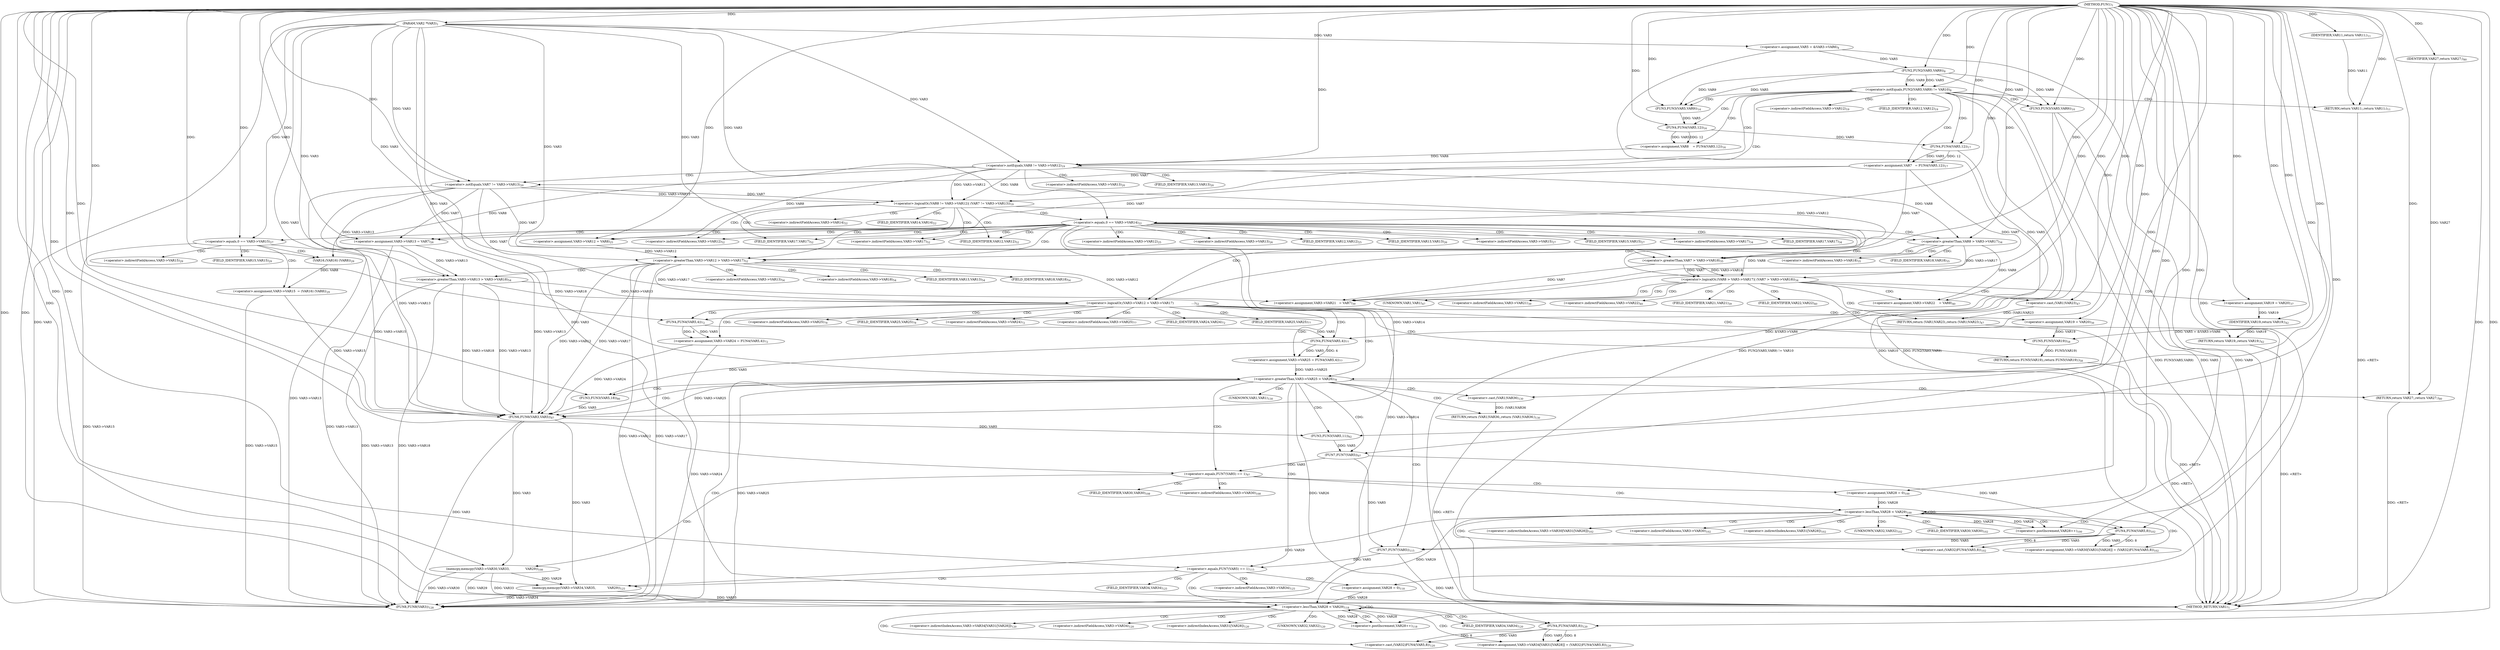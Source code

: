 digraph "FUN1" {  
"8" [label = <(METHOD,FUN1)<SUB>1</SUB>> ]
"265" [label = <(METHOD_RETURN,VAR1)<SUB>1</SUB>> ]
"9" [label = <(PARAM,VAR2 *VAR3)<SUB>1</SUB>> ]
"12" [label = <(&lt;operator&gt;.assignment,VAR5 = &amp;VAR3-&gt;VAR6)<SUB>4</SUB>> ]
"32" [label = <(FUN3,FUN3(VAR5,VAR9))<SUB>14</SUB>> ]
"35" [label = <(&lt;operator&gt;.assignment,VAR8    = FUN4(VAR5,12))<SUB>16</SUB>> ]
"40" [label = <(&lt;operator&gt;.assignment,VAR7   = FUN4(VAR5,12))<SUB>17</SUB>> ]
"149" [label = <(&lt;operator&gt;.assignment,VAR3-&gt;VAR24 = FUN4(VAR5,4))<SUB>72</SUB>> ]
"156" [label = <(&lt;operator&gt;.assignment,VAR3-&gt;VAR25 = FUN4(VAR5,4))<SUB>77</SUB>> ]
"172" [label = <(FUN3,FUN3(VAR5,18))<SUB>86</SUB>> ]
"175" [label = <(FUN6,FUN6(VAR3,VAR5))<SUB>87</SUB>> ]
"178" [label = <(FUN3,FUN3(VAR5,11))<SUB>92</SUB>> ]
"259" [label = <(FUN8,FUN8(VAR3))<SUB>128</SUB>> ]
"261" [label = <(RETURN,return (VAR1)VAR36;,return (VAR1)VAR36;)<SUB>130</SUB>> ]
"21" [label = <(&lt;operator&gt;.notEquals,FUN2(VAR5,VAR9) != VAR10)<SUB>8</SUB>> ]
"46" [label = <(&lt;operator&gt;.logicalOr,(VAR8 != VAR3-&gt;VAR12)
| (VAR7 != VAR3-&gt;VAR13))<SUB>19</SUB>> ]
"126" [label = <(&lt;operator&gt;.logicalOr,(VAR3-&gt;VAR12 &gt; VAR3-&gt;VAR17)

                  ...)<SUB>52</SUB>> ]
"164" [label = <(&lt;operator&gt;.greaterThan,VAR3-&gt;VAR25 &gt; VAR26)<SUB>78</SUB>> ]
"182" [label = <(&lt;operator&gt;.equals,FUN7(VAR5) == 1)<SUB>97</SUB>> ]
"221" [label = <(&lt;operator&gt;.equals,FUN7(VAR5) == 1)<SUB>115</SUB>> ]
"262" [label = <(&lt;operator&gt;.cast,(VAR1)VAR36)<SUB>130</SUB>> ]
"27" [label = <(FUN3,FUN3(VAR5,VAR9))<SUB>10</SUB>> ]
"30" [label = <(RETURN,return VAR11;,return VAR11;)<SUB>11</SUB>> ]
"37" [label = <(FUN4,FUN4(VAR5,12))<SUB>16</SUB>> ]
"42" [label = <(FUN4,FUN4(VAR5,12))<SUB>17</SUB>> ]
"143" [label = <(&lt;operator&gt;.assignment,VAR19 = VAR20)<SUB>56</SUB>> ]
"146" [label = <(RETURN,return FUN5(VAR19);,return FUN5(VAR19);)<SUB>58</SUB>> ]
"153" [label = <(FUN4,FUN4(VAR5,4))<SUB>72</SUB>> ]
"160" [label = <(FUN4,FUN4(VAR5,4))<SUB>77</SUB>> ]
"170" [label = <(RETURN,return VAR27;,return VAR27;)<SUB>80</SUB>> ]
"22" [label = <(FUN2,FUN2(VAR5,VAR9))<SUB>8</SUB>> ]
"31" [label = <(IDENTIFIER,VAR11,return VAR11;)<SUB>11</SUB>> ]
"47" [label = <(&lt;operator&gt;.notEquals,VAR8 != VAR3-&gt;VAR12)<SUB>19</SUB>> ]
"52" [label = <(&lt;operator&gt;.notEquals,VAR7 != VAR3-&gt;VAR13)<SUB>20</SUB>> ]
"59" [label = <(&lt;operator&gt;.equals,0 == VAR3-&gt;VAR14)<SUB>22</SUB>> ]
"127" [label = <(&lt;operator&gt;.greaterThan,VAR3-&gt;VAR12 &gt; VAR3-&gt;VAR17)<SUB>52</SUB>> ]
"134" [label = <(&lt;operator&gt;.greaterThan,VAR3-&gt;VAR13 &gt; VAR3-&gt;VAR18)<SUB>54</SUB>> ]
"147" [label = <(FUN5,FUN5(VAR19))<SUB>58</SUB>> ]
"171" [label = <(IDENTIFIER,VAR27,return VAR27;)<SUB>80</SUB>> ]
"183" [label = <(FUN7,FUN7(VAR5))<SUB>97</SUB>> ]
"193" [label = <(&lt;operator&gt;.lessThan,VAR28 &lt; VAR29)<SUB>100</SUB>> ]
"196" [label = <(&lt;operator&gt;.postIncrement,VAR28++)<SUB>100</SUB>> ]
"214" [label = <(memcpy,memcpy(VAR3-&gt;VAR30,VAR33,
                VAR29))<SUB>108</SUB>> ]
"222" [label = <(FUN7,FUN7(VAR5))<SUB>115</SUB>> ]
"232" [label = <(&lt;operator&gt;.lessThan,VAR28 &lt; VAR29)<SUB>118</SUB>> ]
"235" [label = <(&lt;operator&gt;.postIncrement,VAR28++)<SUB>118</SUB>> ]
"253" [label = <(memcpy,memcpy(VAR3-&gt;VAR34,VAR35,
            VAR29))<SUB>125</SUB>> ]
"65" [label = <(&lt;operator&gt;.assignment,VAR3-&gt;VAR12 = VAR8)<SUB>25</SUB>> ]
"70" [label = <(&lt;operator&gt;.assignment,VAR3-&gt;VAR13 = VAR7)<SUB>26</SUB>> ]
"190" [label = <(&lt;operator&gt;.assignment,VAR28 = 0)<SUB>100</SUB>> ]
"199" [label = <(&lt;operator&gt;.assignment,VAR3-&gt;VAR30[VAR31[VAR28]] = (VAR32)FUN4(VAR5,8))<SUB>102</SUB>> ]
"229" [label = <(&lt;operator&gt;.assignment,VAR28 = 0)<SUB>118</SUB>> ]
"238" [label = <(&lt;operator&gt;.assignment,VAR3-&gt;VAR34[VAR31[VAR28]] = (VAR32)FUN4(VAR5,8))<SUB>120</SUB>> ]
"76" [label = <(&lt;operator&gt;.equals,0 == VAR3-&gt;VAR15)<SUB>27</SUB>> ]
"82" [label = <(&lt;operator&gt;.assignment,VAR3-&gt;VAR15  = (VAR16) (VAR8))<SUB>29</SUB>> ]
"91" [label = <(&lt;operator&gt;.logicalOr,(VAR8 &gt; VAR3-&gt;VAR17)
| (VAR7 &gt; VAR3-&gt;VAR18))<SUB>34</SUB>> ]
"207" [label = <(&lt;operator&gt;.cast,(VAR32)FUN4(VAR5,8))<SUB>102</SUB>> ]
"246" [label = <(&lt;operator&gt;.cast,(VAR32)FUN4(VAR5,8))<SUB>120</SUB>> ]
"104" [label = <(&lt;operator&gt;.assignment,VAR19 = VAR20)<SUB>37</SUB>> ]
"107" [label = <(&lt;operator&gt;.assignment,VAR3-&gt;VAR21   = VAR7)<SUB>39</SUB>> ]
"112" [label = <(&lt;operator&gt;.assignment,VAR3-&gt;VAR22    = VAR8)<SUB>40</SUB>> ]
"117" [label = <(RETURN,return VAR19;,return VAR19;)<SUB>42</SUB>> ]
"209" [label = <(FUN4,FUN4(VAR5,8))<SUB>102</SUB>> ]
"248" [label = <(FUN4,FUN4(VAR5,8))<SUB>120</SUB>> ]
"86" [label = <(VAR16,(VAR16) (VAR8))<SUB>29</SUB>> ]
"92" [label = <(&lt;operator&gt;.greaterThan,VAR8 &gt; VAR3-&gt;VAR17)<SUB>34</SUB>> ]
"97" [label = <(&lt;operator&gt;.greaterThan,VAR7 &gt; VAR3-&gt;VAR18)<SUB>35</SUB>> ]
"118" [label = <(IDENTIFIER,VAR19,return VAR19;)<SUB>42</SUB>> ]
"121" [label = <(RETURN,return (VAR1)VAR23;,return (VAR1)VAR23;)<SUB>47</SUB>> ]
"122" [label = <(&lt;operator&gt;.cast,(VAR1)VAR23)<SUB>47</SUB>> ]
"150" [label = <(&lt;operator&gt;.indirectFieldAccess,VAR3-&gt;VAR24)<SUB>72</SUB>> ]
"157" [label = <(&lt;operator&gt;.indirectFieldAccess,VAR3-&gt;VAR25)<SUB>77</SUB>> ]
"152" [label = <(FIELD_IDENTIFIER,VAR24,VAR24)<SUB>72</SUB>> ]
"159" [label = <(FIELD_IDENTIFIER,VAR25,VAR25)<SUB>77</SUB>> ]
"165" [label = <(&lt;operator&gt;.indirectFieldAccess,VAR3-&gt;VAR25)<SUB>78</SUB>> ]
"263" [label = <(UNKNOWN,VAR1,VAR1)<SUB>130</SUB>> ]
"49" [label = <(&lt;operator&gt;.indirectFieldAccess,VAR3-&gt;VAR12)<SUB>19</SUB>> ]
"54" [label = <(&lt;operator&gt;.indirectFieldAccess,VAR3-&gt;VAR13)<SUB>20</SUB>> ]
"128" [label = <(&lt;operator&gt;.indirectFieldAccess,VAR3-&gt;VAR12)<SUB>52</SUB>> ]
"131" [label = <(&lt;operator&gt;.indirectFieldAccess,VAR3-&gt;VAR17)<SUB>52</SUB>> ]
"135" [label = <(&lt;operator&gt;.indirectFieldAccess,VAR3-&gt;VAR13)<SUB>54</SUB>> ]
"138" [label = <(&lt;operator&gt;.indirectFieldAccess,VAR3-&gt;VAR18)<SUB>54</SUB>> ]
"167" [label = <(FIELD_IDENTIFIER,VAR25,VAR25)<SUB>78</SUB>> ]
"51" [label = <(FIELD_IDENTIFIER,VAR12,VAR12)<SUB>19</SUB>> ]
"56" [label = <(FIELD_IDENTIFIER,VAR13,VAR13)<SUB>20</SUB>> ]
"61" [label = <(&lt;operator&gt;.indirectFieldAccess,VAR3-&gt;VAR14)<SUB>22</SUB>> ]
"130" [label = <(FIELD_IDENTIFIER,VAR12,VAR12)<SUB>52</SUB>> ]
"133" [label = <(FIELD_IDENTIFIER,VAR17,VAR17)<SUB>52</SUB>> ]
"137" [label = <(FIELD_IDENTIFIER,VAR13,VAR13)<SUB>54</SUB>> ]
"140" [label = <(FIELD_IDENTIFIER,VAR18,VAR18)<SUB>54</SUB>> ]
"215" [label = <(&lt;operator&gt;.indirectFieldAccess,VAR3-&gt;VAR30)<SUB>108</SUB>> ]
"254" [label = <(&lt;operator&gt;.indirectFieldAccess,VAR3-&gt;VAR34)<SUB>125</SUB>> ]
"63" [label = <(FIELD_IDENTIFIER,VAR14,VAR14)<SUB>22</SUB>> ]
"66" [label = <(&lt;operator&gt;.indirectFieldAccess,VAR3-&gt;VAR12)<SUB>25</SUB>> ]
"71" [label = <(&lt;operator&gt;.indirectFieldAccess,VAR3-&gt;VAR13)<SUB>26</SUB>> ]
"200" [label = <(&lt;operator&gt;.indirectIndexAccess,VAR3-&gt;VAR30[VAR31[VAR28]])<SUB>102</SUB>> ]
"217" [label = <(FIELD_IDENTIFIER,VAR30,VAR30)<SUB>108</SUB>> ]
"239" [label = <(&lt;operator&gt;.indirectIndexAccess,VAR3-&gt;VAR34[VAR31[VAR28]])<SUB>120</SUB>> ]
"256" [label = <(FIELD_IDENTIFIER,VAR34,VAR34)<SUB>125</SUB>> ]
"68" [label = <(FIELD_IDENTIFIER,VAR12,VAR12)<SUB>25</SUB>> ]
"73" [label = <(FIELD_IDENTIFIER,VAR13,VAR13)<SUB>26</SUB>> ]
"78" [label = <(&lt;operator&gt;.indirectFieldAccess,VAR3-&gt;VAR15)<SUB>27</SUB>> ]
"201" [label = <(&lt;operator&gt;.indirectFieldAccess,VAR3-&gt;VAR30)<SUB>102</SUB>> ]
"204" [label = <(&lt;operator&gt;.indirectIndexAccess,VAR31[VAR28])<SUB>102</SUB>> ]
"208" [label = <(UNKNOWN,VAR32,VAR32)<SUB>102</SUB>> ]
"240" [label = <(&lt;operator&gt;.indirectFieldAccess,VAR3-&gt;VAR34)<SUB>120</SUB>> ]
"243" [label = <(&lt;operator&gt;.indirectIndexAccess,VAR31[VAR28])<SUB>120</SUB>> ]
"247" [label = <(UNKNOWN,VAR32,VAR32)<SUB>120</SUB>> ]
"80" [label = <(FIELD_IDENTIFIER,VAR15,VAR15)<SUB>27</SUB>> ]
"83" [label = <(&lt;operator&gt;.indirectFieldAccess,VAR3-&gt;VAR15)<SUB>29</SUB>> ]
"203" [label = <(FIELD_IDENTIFIER,VAR30,VAR30)<SUB>102</SUB>> ]
"242" [label = <(FIELD_IDENTIFIER,VAR34,VAR34)<SUB>120</SUB>> ]
"85" [label = <(FIELD_IDENTIFIER,VAR15,VAR15)<SUB>29</SUB>> ]
"94" [label = <(&lt;operator&gt;.indirectFieldAccess,VAR3-&gt;VAR17)<SUB>34</SUB>> ]
"99" [label = <(&lt;operator&gt;.indirectFieldAccess,VAR3-&gt;VAR18)<SUB>35</SUB>> ]
"108" [label = <(&lt;operator&gt;.indirectFieldAccess,VAR3-&gt;VAR21)<SUB>39</SUB>> ]
"113" [label = <(&lt;operator&gt;.indirectFieldAccess,VAR3-&gt;VAR22)<SUB>40</SUB>> ]
"96" [label = <(FIELD_IDENTIFIER,VAR17,VAR17)<SUB>34</SUB>> ]
"101" [label = <(FIELD_IDENTIFIER,VAR18,VAR18)<SUB>35</SUB>> ]
"110" [label = <(FIELD_IDENTIFIER,VAR21,VAR21)<SUB>39</SUB>> ]
"115" [label = <(FIELD_IDENTIFIER,VAR22,VAR22)<SUB>40</SUB>> ]
"123" [label = <(UNKNOWN,VAR1,VAR1)<SUB>47</SUB>> ]
  "170" -> "265"  [ label = "DDG: &lt;RET&gt;"] 
  "261" -> "265"  [ label = "DDG: &lt;RET&gt;"] 
  "121" -> "265"  [ label = "DDG: &lt;RET&gt;"] 
  "117" -> "265"  [ label = "DDG: &lt;RET&gt;"] 
  "146" -> "265"  [ label = "DDG: &lt;RET&gt;"] 
  "30" -> "265"  [ label = "DDG: &lt;RET&gt;"] 
  "9" -> "265"  [ label = "DDG: VAR3"] 
  "12" -> "265"  [ label = "DDG: &amp;VAR3-&gt;VAR6"] 
  "12" -> "265"  [ label = "DDG: VAR5 = &amp;VAR3-&gt;VAR6"] 
  "21" -> "265"  [ label = "DDG: FUN2(VAR5,VAR9)"] 
  "21" -> "265"  [ label = "DDG: FUN2(VAR5,VAR9) != VAR10"] 
  "27" -> "265"  [ label = "DDG: VAR5"] 
  "27" -> "265"  [ label = "DDG: VAR9"] 
  "27" -> "265"  [ label = "DDG: FUN3(VAR5,VAR9)"] 
  "21" -> "265"  [ label = "DDG: VAR10"] 
  "164" -> "265"  [ label = "DDG: VAR26"] 
  "253" -> "265"  [ label = "DDG: VAR35"] 
  "214" -> "265"  [ label = "DDG: VAR33"] 
  "8" -> "9"  [ label = "DDG: "] 
  "9" -> "12"  [ label = "DDG: VAR3"] 
  "37" -> "35"  [ label = "DDG: VAR5"] 
  "37" -> "35"  [ label = "DDG: 12"] 
  "42" -> "40"  [ label = "DDG: VAR5"] 
  "42" -> "40"  [ label = "DDG: 12"] 
  "153" -> "149"  [ label = "DDG: VAR5"] 
  "153" -> "149"  [ label = "DDG: 4"] 
  "160" -> "156"  [ label = "DDG: VAR5"] 
  "160" -> "156"  [ label = "DDG: 4"] 
  "262" -> "261"  [ label = "DDG: (VAR1)VAR36"] 
  "22" -> "32"  [ label = "DDG: VAR5"] 
  "8" -> "32"  [ label = "DDG: "] 
  "22" -> "32"  [ label = "DDG: VAR9"] 
  "160" -> "172"  [ label = "DDG: VAR5"] 
  "8" -> "172"  [ label = "DDG: "] 
  "9" -> "175"  [ label = "DDG: VAR3"] 
  "52" -> "175"  [ label = "DDG: VAR3-&gt;VAR13"] 
  "59" -> "175"  [ label = "DDG: VAR3-&gt;VAR14"] 
  "70" -> "175"  [ label = "DDG: VAR3-&gt;VAR13"] 
  "76" -> "175"  [ label = "DDG: VAR3-&gt;VAR15"] 
  "82" -> "175"  [ label = "DDG: VAR3-&gt;VAR15"] 
  "127" -> "175"  [ label = "DDG: VAR3-&gt;VAR12"] 
  "127" -> "175"  [ label = "DDG: VAR3-&gt;VAR17"] 
  "134" -> "175"  [ label = "DDG: VAR3-&gt;VAR13"] 
  "134" -> "175"  [ label = "DDG: VAR3-&gt;VAR18"] 
  "149" -> "175"  [ label = "DDG: VAR3-&gt;VAR24"] 
  "164" -> "175"  [ label = "DDG: VAR3-&gt;VAR25"] 
  "8" -> "175"  [ label = "DDG: "] 
  "172" -> "175"  [ label = "DDG: VAR5"] 
  "175" -> "178"  [ label = "DDG: VAR5"] 
  "8" -> "178"  [ label = "DDG: "] 
  "52" -> "259"  [ label = "DDG: VAR3-&gt;VAR13"] 
  "59" -> "259"  [ label = "DDG: VAR3-&gt;VAR14"] 
  "70" -> "259"  [ label = "DDG: VAR3-&gt;VAR13"] 
  "76" -> "259"  [ label = "DDG: VAR3-&gt;VAR15"] 
  "82" -> "259"  [ label = "DDG: VAR3-&gt;VAR15"] 
  "127" -> "259"  [ label = "DDG: VAR3-&gt;VAR12"] 
  "127" -> "259"  [ label = "DDG: VAR3-&gt;VAR17"] 
  "134" -> "259"  [ label = "DDG: VAR3-&gt;VAR13"] 
  "134" -> "259"  [ label = "DDG: VAR3-&gt;VAR18"] 
  "149" -> "259"  [ label = "DDG: VAR3-&gt;VAR24"] 
  "164" -> "259"  [ label = "DDG: VAR3-&gt;VAR25"] 
  "175" -> "259"  [ label = "DDG: VAR3"] 
  "214" -> "259"  [ label = "DDG: VAR3-&gt;VAR30"] 
  "253" -> "259"  [ label = "DDG: VAR3-&gt;VAR34"] 
  "8" -> "259"  [ label = "DDG: "] 
  "9" -> "259"  [ label = "DDG: VAR3"] 
  "8" -> "262"  [ label = "DDG: "] 
  "22" -> "21"  [ label = "DDG: VAR5"] 
  "22" -> "21"  [ label = "DDG: VAR9"] 
  "8" -> "21"  [ label = "DDG: "] 
  "31" -> "30"  [ label = "DDG: VAR11"] 
  "8" -> "30"  [ label = "DDG: "] 
  "32" -> "37"  [ label = "DDG: VAR5"] 
  "8" -> "37"  [ label = "DDG: "] 
  "37" -> "42"  [ label = "DDG: VAR5"] 
  "8" -> "42"  [ label = "DDG: "] 
  "47" -> "46"  [ label = "DDG: VAR8"] 
  "47" -> "46"  [ label = "DDG: VAR3-&gt;VAR12"] 
  "52" -> "46"  [ label = "DDG: VAR7"] 
  "52" -> "46"  [ label = "DDG: VAR3-&gt;VAR13"] 
  "127" -> "126"  [ label = "DDG: VAR3-&gt;VAR12"] 
  "127" -> "126"  [ label = "DDG: VAR3-&gt;VAR17"] 
  "134" -> "126"  [ label = "DDG: VAR3-&gt;VAR13"] 
  "134" -> "126"  [ label = "DDG: VAR3-&gt;VAR18"] 
  "8" -> "143"  [ label = "DDG: "] 
  "147" -> "146"  [ label = "DDG: FUN5(VAR19)"] 
  "42" -> "153"  [ label = "DDG: VAR5"] 
  "8" -> "153"  [ label = "DDG: "] 
  "153" -> "160"  [ label = "DDG: VAR5"] 
  "8" -> "160"  [ label = "DDG: "] 
  "9" -> "164"  [ label = "DDG: VAR3"] 
  "156" -> "164"  [ label = "DDG: VAR3-&gt;VAR25"] 
  "8" -> "164"  [ label = "DDG: "] 
  "171" -> "170"  [ label = "DDG: VAR27"] 
  "8" -> "170"  [ label = "DDG: "] 
  "183" -> "182"  [ label = "DDG: VAR5"] 
  "8" -> "182"  [ label = "DDG: "] 
  "222" -> "221"  [ label = "DDG: VAR5"] 
  "8" -> "221"  [ label = "DDG: "] 
  "12" -> "22"  [ label = "DDG: VAR5"] 
  "8" -> "22"  [ label = "DDG: "] 
  "22" -> "27"  [ label = "DDG: VAR5"] 
  "8" -> "27"  [ label = "DDG: "] 
  "22" -> "27"  [ label = "DDG: VAR9"] 
  "8" -> "31"  [ label = "DDG: "] 
  "35" -> "47"  [ label = "DDG: VAR8"] 
  "8" -> "47"  [ label = "DDG: "] 
  "9" -> "47"  [ label = "DDG: VAR3"] 
  "40" -> "52"  [ label = "DDG: VAR7"] 
  "8" -> "52"  [ label = "DDG: "] 
  "9" -> "52"  [ label = "DDG: VAR3"] 
  "9" -> "127"  [ label = "DDG: VAR3"] 
  "47" -> "127"  [ label = "DDG: VAR3-&gt;VAR12"] 
  "65" -> "127"  [ label = "DDG: VAR3-&gt;VAR12"] 
  "9" -> "134"  [ label = "DDG: VAR3"] 
  "52" -> "134"  [ label = "DDG: VAR3-&gt;VAR13"] 
  "70" -> "134"  [ label = "DDG: VAR3-&gt;VAR13"] 
  "8" -> "171"  [ label = "DDG: "] 
  "178" -> "183"  [ label = "DDG: VAR5"] 
  "8" -> "183"  [ label = "DDG: "] 
  "183" -> "222"  [ label = "DDG: VAR5"] 
  "209" -> "222"  [ label = "DDG: VAR5"] 
  "8" -> "222"  [ label = "DDG: "] 
  "8" -> "59"  [ label = "DDG: "] 
  "9" -> "59"  [ label = "DDG: VAR3"] 
  "47" -> "65"  [ label = "DDG: VAR8"] 
  "8" -> "65"  [ label = "DDG: "] 
  "40" -> "70"  [ label = "DDG: VAR7"] 
  "52" -> "70"  [ label = "DDG: VAR7"] 
  "8" -> "70"  [ label = "DDG: "] 
  "143" -> "147"  [ label = "DDG: VAR19"] 
  "8" -> "147"  [ label = "DDG: "] 
  "8" -> "190"  [ label = "DDG: "] 
  "190" -> "193"  [ label = "DDG: VAR28"] 
  "196" -> "193"  [ label = "DDG: VAR28"] 
  "8" -> "193"  [ label = "DDG: "] 
  "193" -> "196"  [ label = "DDG: VAR28"] 
  "8" -> "196"  [ label = "DDG: "] 
  "209" -> "199"  [ label = "DDG: VAR5"] 
  "209" -> "199"  [ label = "DDG: 8"] 
  "175" -> "214"  [ label = "DDG: VAR3"] 
  "8" -> "214"  [ label = "DDG: "] 
  "8" -> "229"  [ label = "DDG: "] 
  "229" -> "232"  [ label = "DDG: VAR28"] 
  "235" -> "232"  [ label = "DDG: VAR28"] 
  "8" -> "232"  [ label = "DDG: "] 
  "214" -> "232"  [ label = "DDG: VAR29"] 
  "193" -> "232"  [ label = "DDG: VAR29"] 
  "232" -> "235"  [ label = "DDG: VAR28"] 
  "8" -> "235"  [ label = "DDG: "] 
  "248" -> "238"  [ label = "DDG: VAR5"] 
  "248" -> "238"  [ label = "DDG: 8"] 
  "175" -> "253"  [ label = "DDG: VAR3"] 
  "8" -> "253"  [ label = "DDG: "] 
  "214" -> "253"  [ label = "DDG: VAR29"] 
  "193" -> "253"  [ label = "DDG: VAR29"] 
  "8" -> "76"  [ label = "DDG: "] 
  "9" -> "76"  [ label = "DDG: VAR3"] 
  "86" -> "82"  [ label = "DDG: VAR8"] 
  "209" -> "207"  [ label = "DDG: VAR5"] 
  "209" -> "207"  [ label = "DDG: 8"] 
  "248" -> "246"  [ label = "DDG: VAR5"] 
  "248" -> "246"  [ label = "DDG: 8"] 
  "92" -> "91"  [ label = "DDG: VAR8"] 
  "92" -> "91"  [ label = "DDG: VAR3-&gt;VAR17"] 
  "97" -> "91"  [ label = "DDG: VAR7"] 
  "97" -> "91"  [ label = "DDG: VAR3-&gt;VAR18"] 
  "8" -> "104"  [ label = "DDG: "] 
  "40" -> "107"  [ label = "DDG: VAR7"] 
  "52" -> "107"  [ label = "DDG: VAR7"] 
  "97" -> "107"  [ label = "DDG: VAR7"] 
  "8" -> "107"  [ label = "DDG: "] 
  "92" -> "112"  [ label = "DDG: VAR8"] 
  "8" -> "112"  [ label = "DDG: "] 
  "118" -> "117"  [ label = "DDG: VAR19"] 
  "183" -> "209"  [ label = "DDG: VAR5"] 
  "8" -> "209"  [ label = "DDG: "] 
  "222" -> "248"  [ label = "DDG: VAR5"] 
  "8" -> "248"  [ label = "DDG: "] 
  "8" -> "86"  [ label = "DDG: "] 
  "47" -> "86"  [ label = "DDG: VAR8"] 
  "47" -> "92"  [ label = "DDG: VAR8"] 
  "8" -> "92"  [ label = "DDG: "] 
  "9" -> "92"  [ label = "DDG: VAR3"] 
  "40" -> "97"  [ label = "DDG: VAR7"] 
  "52" -> "97"  [ label = "DDG: VAR7"] 
  "8" -> "97"  [ label = "DDG: "] 
  "9" -> "97"  [ label = "DDG: VAR3"] 
  "104" -> "118"  [ label = "DDG: VAR19"] 
  "8" -> "118"  [ label = "DDG: "] 
  "122" -> "121"  [ label = "DDG: (VAR1)VAR23"] 
  "8" -> "122"  [ label = "DDG: "] 
  "21" -> "30"  [ label = "CDG: "] 
  "21" -> "42"  [ label = "CDG: "] 
  "21" -> "27"  [ label = "CDG: "] 
  "21" -> "40"  [ label = "CDG: "] 
  "21" -> "49"  [ label = "CDG: "] 
  "21" -> "51"  [ label = "CDG: "] 
  "21" -> "37"  [ label = "CDG: "] 
  "21" -> "35"  [ label = "CDG: "] 
  "21" -> "47"  [ label = "CDG: "] 
  "21" -> "32"  [ label = "CDG: "] 
  "21" -> "46"  [ label = "CDG: "] 
  "46" -> "128"  [ label = "CDG: "] 
  "46" -> "59"  [ label = "CDG: "] 
  "46" -> "61"  [ label = "CDG: "] 
  "46" -> "127"  [ label = "CDG: "] 
  "46" -> "133"  [ label = "CDG: "] 
  "46" -> "131"  [ label = "CDG: "] 
  "46" -> "130"  [ label = "CDG: "] 
  "46" -> "126"  [ label = "CDG: "] 
  "46" -> "63"  [ label = "CDG: "] 
  "126" -> "167"  [ label = "CDG: "] 
  "126" -> "146"  [ label = "CDG: "] 
  "126" -> "150"  [ label = "CDG: "] 
  "126" -> "152"  [ label = "CDG: "] 
  "126" -> "160"  [ label = "CDG: "] 
  "126" -> "159"  [ label = "CDG: "] 
  "126" -> "147"  [ label = "CDG: "] 
  "126" -> "149"  [ label = "CDG: "] 
  "126" -> "153"  [ label = "CDG: "] 
  "126" -> "164"  [ label = "CDG: "] 
  "126" -> "157"  [ label = "CDG: "] 
  "126" -> "143"  [ label = "CDG: "] 
  "126" -> "165"  [ label = "CDG: "] 
  "126" -> "156"  [ label = "CDG: "] 
  "164" -> "262"  [ label = "CDG: "] 
  "164" -> "170"  [ label = "CDG: "] 
  "164" -> "182"  [ label = "CDG: "] 
  "164" -> "222"  [ label = "CDG: "] 
  "164" -> "172"  [ label = "CDG: "] 
  "164" -> "178"  [ label = "CDG: "] 
  "164" -> "261"  [ label = "CDG: "] 
  "164" -> "259"  [ label = "CDG: "] 
  "164" -> "221"  [ label = "CDG: "] 
  "164" -> "183"  [ label = "CDG: "] 
  "164" -> "263"  [ label = "CDG: "] 
  "164" -> "175"  [ label = "CDG: "] 
  "182" -> "214"  [ label = "CDG: "] 
  "182" -> "215"  [ label = "CDG: "] 
  "182" -> "190"  [ label = "CDG: "] 
  "182" -> "217"  [ label = "CDG: "] 
  "182" -> "193"  [ label = "CDG: "] 
  "221" -> "256"  [ label = "CDG: "] 
  "221" -> "253"  [ label = "CDG: "] 
  "221" -> "254"  [ label = "CDG: "] 
  "221" -> "229"  [ label = "CDG: "] 
  "221" -> "232"  [ label = "CDG: "] 
  "47" -> "52"  [ label = "CDG: "] 
  "47" -> "54"  [ label = "CDG: "] 
  "47" -> "56"  [ label = "CDG: "] 
  "127" -> "134"  [ label = "CDG: "] 
  "127" -> "138"  [ label = "CDG: "] 
  "127" -> "140"  [ label = "CDG: "] 
  "127" -> "135"  [ label = "CDG: "] 
  "127" -> "137"  [ label = "CDG: "] 
  "59" -> "68"  [ label = "CDG: "] 
  "59" -> "128"  [ label = "CDG: "] 
  "59" -> "76"  [ label = "CDG: "] 
  "59" -> "80"  [ label = "CDG: "] 
  "59" -> "70"  [ label = "CDG: "] 
  "59" -> "127"  [ label = "CDG: "] 
  "59" -> "66"  [ label = "CDG: "] 
  "59" -> "65"  [ label = "CDG: "] 
  "59" -> "71"  [ label = "CDG: "] 
  "59" -> "133"  [ label = "CDG: "] 
  "59" -> "94"  [ label = "CDG: "] 
  "59" -> "73"  [ label = "CDG: "] 
  "59" -> "96"  [ label = "CDG: "] 
  "59" -> "131"  [ label = "CDG: "] 
  "59" -> "92"  [ label = "CDG: "] 
  "59" -> "91"  [ label = "CDG: "] 
  "59" -> "130"  [ label = "CDG: "] 
  "59" -> "126"  [ label = "CDG: "] 
  "59" -> "78"  [ label = "CDG: "] 
  "193" -> "209"  [ label = "CDG: "] 
  "193" -> "196"  [ label = "CDG: "] 
  "193" -> "204"  [ label = "CDG: "] 
  "193" -> "208"  [ label = "CDG: "] 
  "193" -> "201"  [ label = "CDG: "] 
  "193" -> "200"  [ label = "CDG: "] 
  "193" -> "199"  [ label = "CDG: "] 
  "193" -> "207"  [ label = "CDG: "] 
  "193" -> "193"  [ label = "CDG: "] 
  "193" -> "203"  [ label = "CDG: "] 
  "232" -> "240"  [ label = "CDG: "] 
  "232" -> "243"  [ label = "CDG: "] 
  "232" -> "247"  [ label = "CDG: "] 
  "232" -> "242"  [ label = "CDG: "] 
  "232" -> "238"  [ label = "CDG: "] 
  "232" -> "232"  [ label = "CDG: "] 
  "232" -> "246"  [ label = "CDG: "] 
  "232" -> "239"  [ label = "CDG: "] 
  "232" -> "235"  [ label = "CDG: "] 
  "232" -> "248"  [ label = "CDG: "] 
  "76" -> "86"  [ label = "CDG: "] 
  "76" -> "85"  [ label = "CDG: "] 
  "76" -> "82"  [ label = "CDG: "] 
  "76" -> "83"  [ label = "CDG: "] 
  "91" -> "104"  [ label = "CDG: "] 
  "91" -> "112"  [ label = "CDG: "] 
  "91" -> "108"  [ label = "CDG: "] 
  "91" -> "122"  [ label = "CDG: "] 
  "91" -> "123"  [ label = "CDG: "] 
  "91" -> "117"  [ label = "CDG: "] 
  "91" -> "107"  [ label = "CDG: "] 
  "91" -> "115"  [ label = "CDG: "] 
  "91" -> "113"  [ label = "CDG: "] 
  "91" -> "121"  [ label = "CDG: "] 
  "91" -> "110"  [ label = "CDG: "] 
  "92" -> "97"  [ label = "CDG: "] 
  "92" -> "101"  [ label = "CDG: "] 
  "92" -> "99"  [ label = "CDG: "] 
}
